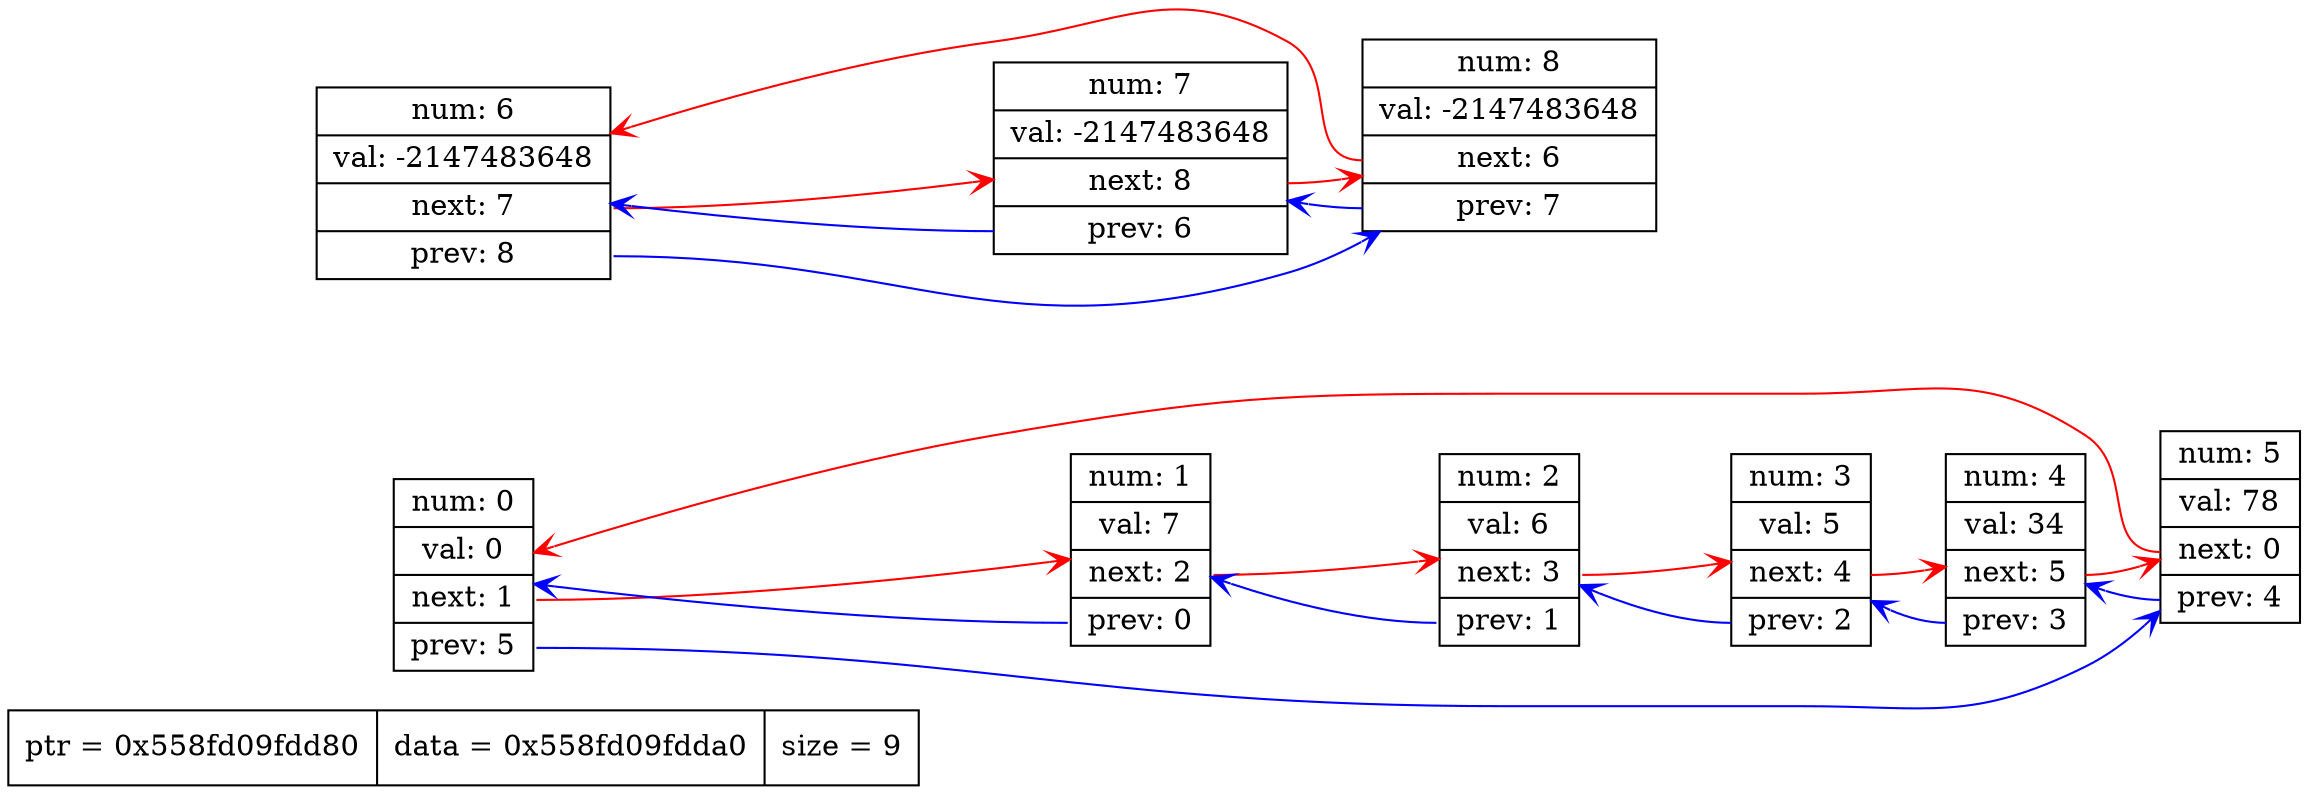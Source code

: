 digraph G{
	rankdir=LR;
	node[shape="rectangle",fontsize=14];
	edge[arrowhead="open"];
    list[shape=record, label="{ ptr = 0x558fd09fdd80 | data = 0x558fd09fdda0 | size = 9 }"];
	V0[shape=record, label=" num: 0 | val: 0 | <next> next: 1 | <prev> prev: 5 ",fillcolor="lightgrey"];
	V0:<next>->V1[color="red"];
	V0:<prev>->V5[color="blue"];
	V1[shape=record, label=" num: 1 | val: 7 | <next> next: 2 | <prev> prev: 0 ",fillcolor="lightgrey"];
	V1:<next>->V2[color="red"];
	V1:<prev>->V0[color="blue"];
	V2[shape=record, label=" num: 2 | val: 6 | <next> next: 3 | <prev> prev: 1 ",fillcolor="lightgrey"];
	V2:<next>->V3[color="red"];
	V2:<prev>->V1[color="blue"];
	V3[shape=record, label=" num: 3 | val: 5 | <next> next: 4 | <prev> prev: 2 ",fillcolor="lightgrey"];
	V3:<next>->V4[color="red"];
	V3:<prev>->V2[color="blue"];
	V4[shape=record, label=" num: 4 | val: 34 | <next> next: 5 | <prev> prev: 3 ",fillcolor="lightgrey"];
	V4:<next>->V5[color="red"];
	V4:<prev>->V3[color="blue"];
	V5[shape=record, label=" num: 5 | val: 78 | <next> next: 0 | <prev> prev: 4 ",fillcolor="lightgrey"];
	V5:<next>->V0[color="red"];
	V5:<prev>->V4[color="blue"];
	V6[shape=record, label=" num: 6 | val: -2147483648 | <next> next: 7 | <prev> prev: 8 ",fillcolor="lightgrey"];
	V6:<next>->V7[color="red"];
	V6:<prev>->V8[color="blue"];
	V7[shape=record, label=" num: 7 | val: -2147483648 | <next> next: 8 | <prev> prev: 6 ",fillcolor="lightgrey"];
	V7:<next>->V8[color="red"];
	V7:<prev>->V6[color="blue"];
	V8[shape=record, label=" num: 8 | val: -2147483648 | <next> next: 6 | <prev> prev: 7 ",fillcolor="lightgrey"];
	V8:<next>->V6[color="red"];
	V8:<prev>->V7[color="blue"];
}
